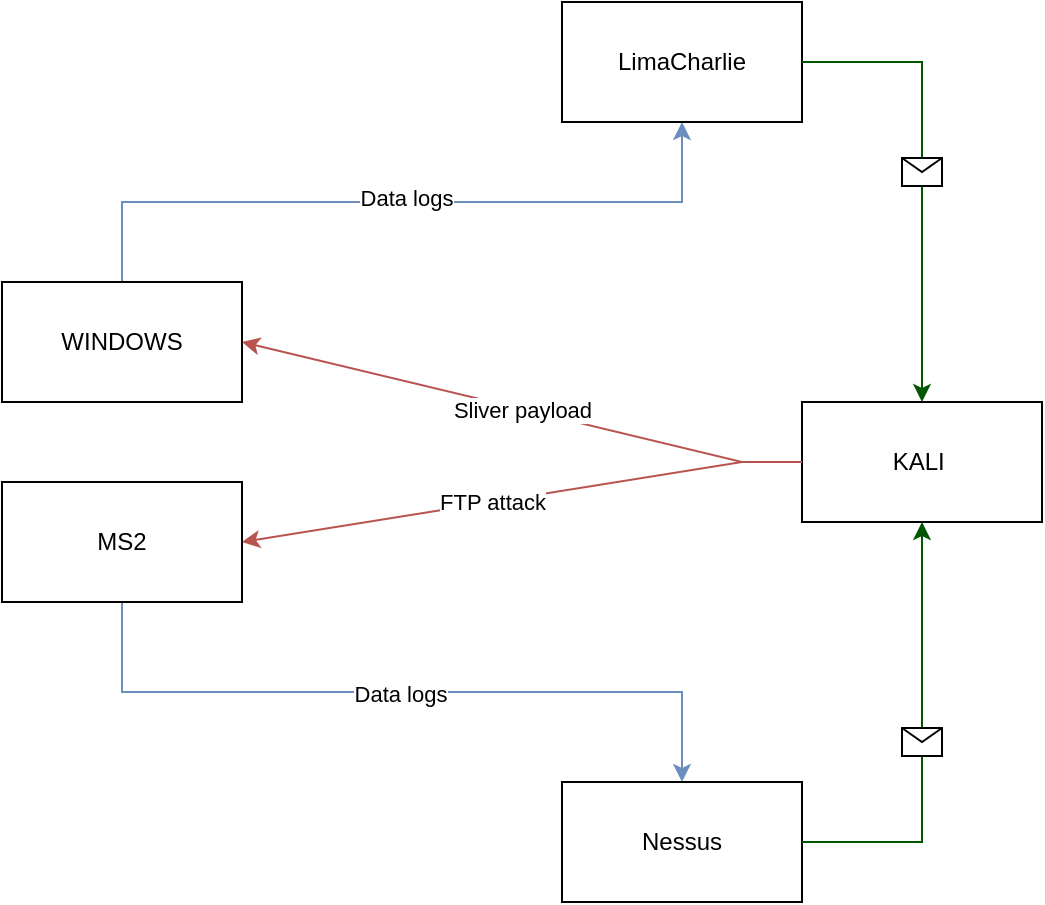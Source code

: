 <mxfile version="24.7.12">
  <diagram name="Page-1" id="B_cHObBxi4YBqeILtU3n">
    <mxGraphModel dx="1434" dy="756" grid="1" gridSize="10" guides="1" tooltips="1" connect="1" arrows="1" fold="1" page="1" pageScale="1" pageWidth="850" pageHeight="1100" math="0" shadow="0">
      <root>
        <mxCell id="0" />
        <mxCell id="1" parent="0" />
        <mxCell id="OF8w1lZ0vEcF9e1ZYaom-6" style="edgeStyle=orthogonalEdgeStyle;rounded=0;orthogonalLoop=1;jettySize=auto;html=1;exitX=0.5;exitY=0;exitDx=0;exitDy=0;entryX=0.5;entryY=1;entryDx=0;entryDy=0;fillColor=#dae8fc;strokeColor=#6c8ebf;" edge="1" parent="1" source="5Ni4uHZw_B7TouyvqZ3v-1" target="5Ni4uHZw_B7TouyvqZ3v-3">
          <mxGeometry relative="1" as="geometry" />
        </mxCell>
        <mxCell id="OF8w1lZ0vEcF9e1ZYaom-8" value="Data logs" style="edgeLabel;html=1;align=center;verticalAlign=middle;resizable=0;points=[];" vertex="1" connectable="0" parent="OF8w1lZ0vEcF9e1ZYaom-6">
          <mxGeometry x="0.009" y="2" relative="1" as="geometry">
            <mxPoint as="offset" />
          </mxGeometry>
        </mxCell>
        <mxCell id="OF8w1lZ0vEcF9e1ZYaom-7" style="edgeStyle=orthogonalEdgeStyle;rounded=0;orthogonalLoop=1;jettySize=auto;html=1;entryX=0.5;entryY=0;entryDx=0;entryDy=0;fillColor=#dae8fc;strokeColor=#6c8ebf;exitX=0.5;exitY=1;exitDx=0;exitDy=0;" edge="1" parent="1" source="OF8w1lZ0vEcF9e1ZYaom-14" target="5Ni4uHZw_B7TouyvqZ3v-4">
          <mxGeometry relative="1" as="geometry">
            <mxPoint x="210" y="430" as="sourcePoint" />
          </mxGeometry>
        </mxCell>
        <mxCell id="OF8w1lZ0vEcF9e1ZYaom-9" value="Data logs" style="edgeLabel;html=1;align=center;verticalAlign=middle;resizable=0;points=[];" vertex="1" connectable="0" parent="OF8w1lZ0vEcF9e1ZYaom-7">
          <mxGeometry x="-0.005" y="-1" relative="1" as="geometry">
            <mxPoint as="offset" />
          </mxGeometry>
        </mxCell>
        <mxCell id="5Ni4uHZw_B7TouyvqZ3v-1" value="WINDOWS" style="rounded=0;whiteSpace=wrap;html=1;" parent="1" vertex="1">
          <mxGeometry x="150" y="250" width="120" height="60" as="geometry" />
        </mxCell>
        <mxCell id="5Ni4uHZw_B7TouyvqZ3v-2" value="KALI&amp;nbsp;" style="rounded=0;whiteSpace=wrap;html=1;" parent="1" vertex="1">
          <mxGeometry x="550" y="310" width="120" height="60" as="geometry" />
        </mxCell>
        <mxCell id="5Ni4uHZw_B7TouyvqZ3v-3" value="LimaCharlie" style="rounded=0;whiteSpace=wrap;html=1;" parent="1" vertex="1">
          <mxGeometry x="430" y="110" width="120" height="60" as="geometry" />
        </mxCell>
        <mxCell id="5Ni4uHZw_B7TouyvqZ3v-4" value="Nessus" style="rounded=0;whiteSpace=wrap;html=1;" parent="1" vertex="1">
          <mxGeometry x="430" y="500" width="120" height="60" as="geometry" />
        </mxCell>
        <mxCell id="OF8w1lZ0vEcF9e1ZYaom-1" value="" style="endArrow=classic;html=1;rounded=0;exitX=0;exitY=0.5;exitDx=0;exitDy=0;entryX=1;entryY=0.5;entryDx=0;entryDy=0;fillColor=#f8cecc;strokeColor=#b85450;" edge="1" parent="1" source="5Ni4uHZw_B7TouyvqZ3v-2" target="5Ni4uHZw_B7TouyvqZ3v-1">
          <mxGeometry relative="1" as="geometry">
            <mxPoint x="310" y="420" as="sourcePoint" />
            <mxPoint x="310" y="370" as="targetPoint" />
            <Array as="points">
              <mxPoint x="520" y="340" />
            </Array>
          </mxGeometry>
        </mxCell>
        <mxCell id="OF8w1lZ0vEcF9e1ZYaom-2" value="Sliver payload" style="edgeLabel;resizable=0;html=1;;align=center;verticalAlign=middle;" connectable="0" vertex="1" parent="OF8w1lZ0vEcF9e1ZYaom-1">
          <mxGeometry relative="1" as="geometry" />
        </mxCell>
        <mxCell id="OF8w1lZ0vEcF9e1ZYaom-14" value="MS2" style="rounded=0;whiteSpace=wrap;html=1;" vertex="1" parent="1">
          <mxGeometry x="150" y="350" width="120" height="60" as="geometry" />
        </mxCell>
        <mxCell id="OF8w1lZ0vEcF9e1ZYaom-18" value="" style="endArrow=classic;html=1;rounded=0;entryX=1;entryY=0.5;entryDx=0;entryDy=0;fillColor=#f8cecc;strokeColor=#b85450;" edge="1" parent="1" target="OF8w1lZ0vEcF9e1ZYaom-14">
          <mxGeometry relative="1" as="geometry">
            <mxPoint x="520" y="340" as="sourcePoint" />
            <mxPoint x="570" y="390" as="targetPoint" />
          </mxGeometry>
        </mxCell>
        <mxCell id="OF8w1lZ0vEcF9e1ZYaom-19" value="FTP attack" style="edgeLabel;resizable=0;html=1;;align=center;verticalAlign=middle;" connectable="0" vertex="1" parent="OF8w1lZ0vEcF9e1ZYaom-18">
          <mxGeometry relative="1" as="geometry" />
        </mxCell>
        <mxCell id="OF8w1lZ0vEcF9e1ZYaom-23" value="" style="endArrow=classic;html=1;rounded=0;exitX=1;exitY=0.5;exitDx=0;exitDy=0;entryX=0.5;entryY=0;entryDx=0;entryDy=0;fillColor=#008a00;strokeColor=#005700;" edge="1" parent="1" source="5Ni4uHZw_B7TouyvqZ3v-3" target="5Ni4uHZw_B7TouyvqZ3v-2">
          <mxGeometry relative="1" as="geometry">
            <mxPoint x="580" y="140" as="sourcePoint" />
            <mxPoint x="640" y="310" as="targetPoint" />
            <Array as="points">
              <mxPoint x="610" y="140" />
            </Array>
          </mxGeometry>
        </mxCell>
        <mxCell id="OF8w1lZ0vEcF9e1ZYaom-24" value="" style="shape=message;html=1;outlineConnect=0;" vertex="1" parent="OF8w1lZ0vEcF9e1ZYaom-23">
          <mxGeometry width="20" height="14" relative="1" as="geometry">
            <mxPoint x="-10" y="-7" as="offset" />
          </mxGeometry>
        </mxCell>
        <mxCell id="OF8w1lZ0vEcF9e1ZYaom-25" value="" style="endArrow=classic;html=1;rounded=0;exitX=1;exitY=0.5;exitDx=0;exitDy=0;entryX=0.5;entryY=1;entryDx=0;entryDy=0;fillColor=#008a00;strokeColor=#005700;" edge="1" parent="1" source="5Ni4uHZw_B7TouyvqZ3v-4" target="5Ni4uHZw_B7TouyvqZ3v-2">
          <mxGeometry relative="1" as="geometry">
            <mxPoint x="650" y="470" as="sourcePoint" />
            <mxPoint x="750" y="470" as="targetPoint" />
            <Array as="points">
              <mxPoint x="610" y="530" />
            </Array>
          </mxGeometry>
        </mxCell>
        <mxCell id="OF8w1lZ0vEcF9e1ZYaom-26" value="" style="shape=message;html=1;outlineConnect=0;" vertex="1" parent="OF8w1lZ0vEcF9e1ZYaom-25">
          <mxGeometry width="20" height="14" relative="1" as="geometry">
            <mxPoint x="-10" y="-7" as="offset" />
          </mxGeometry>
        </mxCell>
      </root>
    </mxGraphModel>
  </diagram>
</mxfile>

